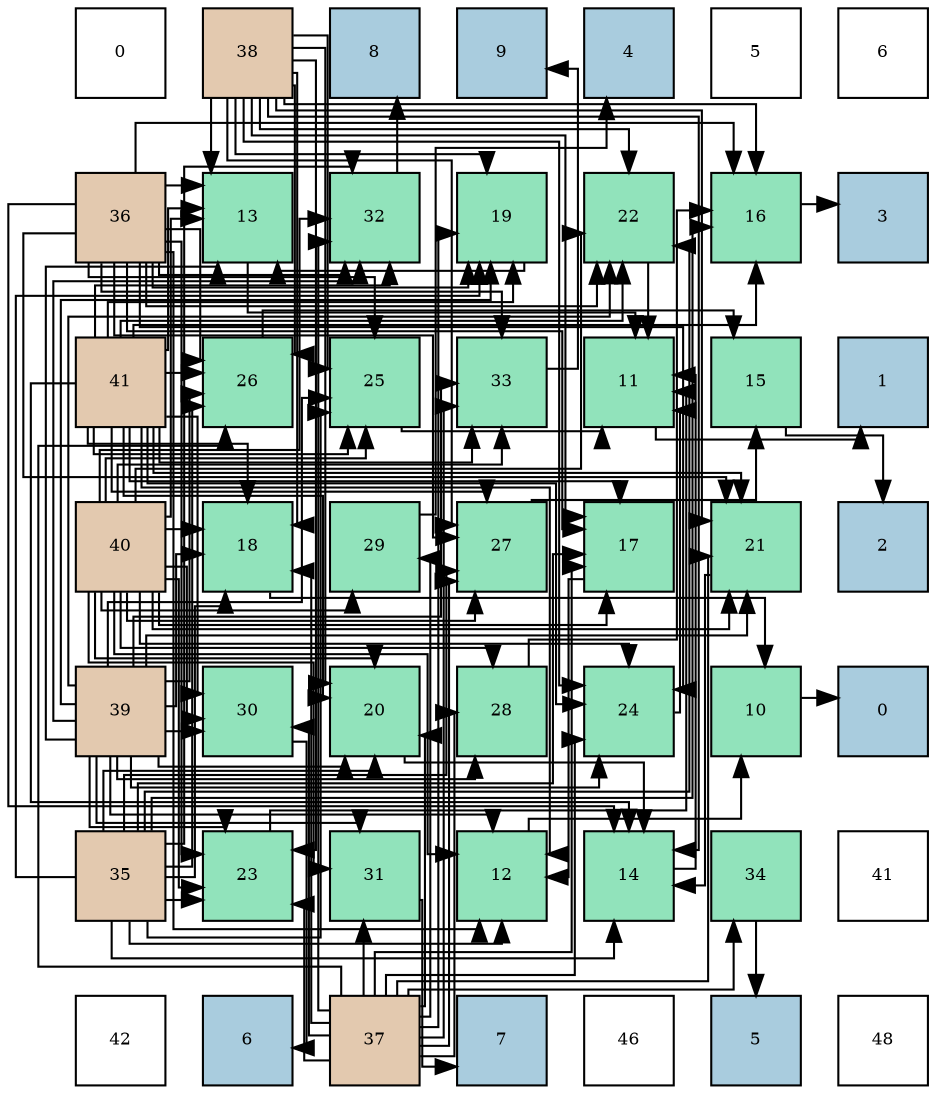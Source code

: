 digraph layout{
 rankdir=TB;
 splines=ortho;
 node [style=filled shape=square fixedsize=true width=0.6];
0[label="0", fontsize=8, fillcolor="#ffffff"];
1[label="38", fontsize=8, fillcolor="#e3c9af"];
2[label="8", fontsize=8, fillcolor="#a9ccde"];
3[label="9", fontsize=8, fillcolor="#a9ccde"];
4[label="4", fontsize=8, fillcolor="#a9ccde"];
5[label="5", fontsize=8, fillcolor="#ffffff"];
6[label="6", fontsize=8, fillcolor="#ffffff"];
7[label="36", fontsize=8, fillcolor="#e3c9af"];
8[label="13", fontsize=8, fillcolor="#91e3bb"];
9[label="32", fontsize=8, fillcolor="#91e3bb"];
10[label="19", fontsize=8, fillcolor="#91e3bb"];
11[label="22", fontsize=8, fillcolor="#91e3bb"];
12[label="16", fontsize=8, fillcolor="#91e3bb"];
13[label="3", fontsize=8, fillcolor="#a9ccde"];
14[label="41", fontsize=8, fillcolor="#e3c9af"];
15[label="26", fontsize=8, fillcolor="#91e3bb"];
16[label="25", fontsize=8, fillcolor="#91e3bb"];
17[label="33", fontsize=8, fillcolor="#91e3bb"];
18[label="11", fontsize=8, fillcolor="#91e3bb"];
19[label="15", fontsize=8, fillcolor="#91e3bb"];
20[label="1", fontsize=8, fillcolor="#a9ccde"];
21[label="40", fontsize=8, fillcolor="#e3c9af"];
22[label="18", fontsize=8, fillcolor="#91e3bb"];
23[label="29", fontsize=8, fillcolor="#91e3bb"];
24[label="27", fontsize=8, fillcolor="#91e3bb"];
25[label="17", fontsize=8, fillcolor="#91e3bb"];
26[label="21", fontsize=8, fillcolor="#91e3bb"];
27[label="2", fontsize=8, fillcolor="#a9ccde"];
28[label="39", fontsize=8, fillcolor="#e3c9af"];
29[label="30", fontsize=8, fillcolor="#91e3bb"];
30[label="20", fontsize=8, fillcolor="#91e3bb"];
31[label="28", fontsize=8, fillcolor="#91e3bb"];
32[label="24", fontsize=8, fillcolor="#91e3bb"];
33[label="10", fontsize=8, fillcolor="#91e3bb"];
34[label="0", fontsize=8, fillcolor="#a9ccde"];
35[label="35", fontsize=8, fillcolor="#e3c9af"];
36[label="23", fontsize=8, fillcolor="#91e3bb"];
37[label="31", fontsize=8, fillcolor="#91e3bb"];
38[label="12", fontsize=8, fillcolor="#91e3bb"];
39[label="14", fontsize=8, fillcolor="#91e3bb"];
40[label="34", fontsize=8, fillcolor="#91e3bb"];
41[label="41", fontsize=8, fillcolor="#ffffff"];
42[label="42", fontsize=8, fillcolor="#ffffff"];
43[label="6", fontsize=8, fillcolor="#a9ccde"];
44[label="37", fontsize=8, fillcolor="#e3c9af"];
45[label="7", fontsize=8, fillcolor="#a9ccde"];
46[label="46", fontsize=8, fillcolor="#ffffff"];
47[label="5", fontsize=8, fillcolor="#a9ccde"];
48[label="48", fontsize=8, fillcolor="#ffffff"];
edge [constraint=false, style=vis];33 -> 34;
18 -> 20;
38 -> 33;
8 -> 18;
39 -> 18;
19 -> 27;
12 -> 13;
25 -> 38;
22 -> 33;
10 -> 8;
30 -> 39;
26 -> 39;
11 -> 18;
36 -> 18;
32 -> 18;
16 -> 18;
15 -> 19;
24 -> 19;
31 -> 12;
23 -> 4;
29 -> 43;
37 -> 45;
9 -> 2;
17 -> 3;
40 -> 47;
35 -> 38;
35 -> 39;
35 -> 12;
35 -> 25;
35 -> 22;
35 -> 10;
35 -> 30;
35 -> 11;
35 -> 36;
35 -> 16;
35 -> 15;
35 -> 24;
35 -> 9;
7 -> 38;
7 -> 8;
7 -> 39;
7 -> 12;
7 -> 25;
7 -> 10;
7 -> 26;
7 -> 11;
7 -> 36;
7 -> 32;
7 -> 16;
7 -> 15;
7 -> 24;
7 -> 9;
7 -> 17;
44 -> 25;
44 -> 22;
44 -> 10;
44 -> 30;
44 -> 26;
44 -> 36;
44 -> 32;
44 -> 15;
44 -> 24;
44 -> 31;
44 -> 23;
44 -> 29;
44 -> 37;
44 -> 9;
44 -> 17;
44 -> 40;
1 -> 8;
1 -> 39;
1 -> 12;
1 -> 25;
1 -> 22;
1 -> 10;
1 -> 30;
1 -> 26;
1 -> 11;
1 -> 36;
1 -> 32;
1 -> 16;
1 -> 15;
1 -> 24;
28 -> 38;
28 -> 8;
28 -> 22;
28 -> 10;
28 -> 30;
28 -> 26;
28 -> 11;
28 -> 36;
28 -> 32;
28 -> 16;
28 -> 15;
28 -> 31;
28 -> 29;
28 -> 37;
28 -> 9;
28 -> 17;
21 -> 38;
21 -> 8;
21 -> 25;
21 -> 22;
21 -> 30;
21 -> 26;
21 -> 11;
21 -> 36;
21 -> 32;
21 -> 16;
21 -> 24;
21 -> 31;
21 -> 23;
21 -> 29;
21 -> 37;
21 -> 9;
21 -> 17;
14 -> 38;
14 -> 8;
14 -> 39;
14 -> 12;
14 -> 25;
14 -> 22;
14 -> 10;
14 -> 30;
14 -> 26;
14 -> 11;
14 -> 32;
14 -> 16;
14 -> 15;
14 -> 24;
14 -> 29;
14 -> 9;
14 -> 17;
edge [constraint=true, style=invis];
0 -> 7 -> 14 -> 21 -> 28 -> 35 -> 42;
1 -> 8 -> 15 -> 22 -> 29 -> 36 -> 43;
2 -> 9 -> 16 -> 23 -> 30 -> 37 -> 44;
3 -> 10 -> 17 -> 24 -> 31 -> 38 -> 45;
4 -> 11 -> 18 -> 25 -> 32 -> 39 -> 46;
5 -> 12 -> 19 -> 26 -> 33 -> 40 -> 47;
6 -> 13 -> 20 -> 27 -> 34 -> 41 -> 48;
rank = same {0 -> 1 -> 2 -> 3 -> 4 -> 5 -> 6};
rank = same {7 -> 8 -> 9 -> 10 -> 11 -> 12 -> 13};
rank = same {14 -> 15 -> 16 -> 17 -> 18 -> 19 -> 20};
rank = same {21 -> 22 -> 23 -> 24 -> 25 -> 26 -> 27};
rank = same {28 -> 29 -> 30 -> 31 -> 32 -> 33 -> 34};
rank = same {35 -> 36 -> 37 -> 38 -> 39 -> 40 -> 41};
rank = same {42 -> 43 -> 44 -> 45 -> 46 -> 47 -> 48};
}
